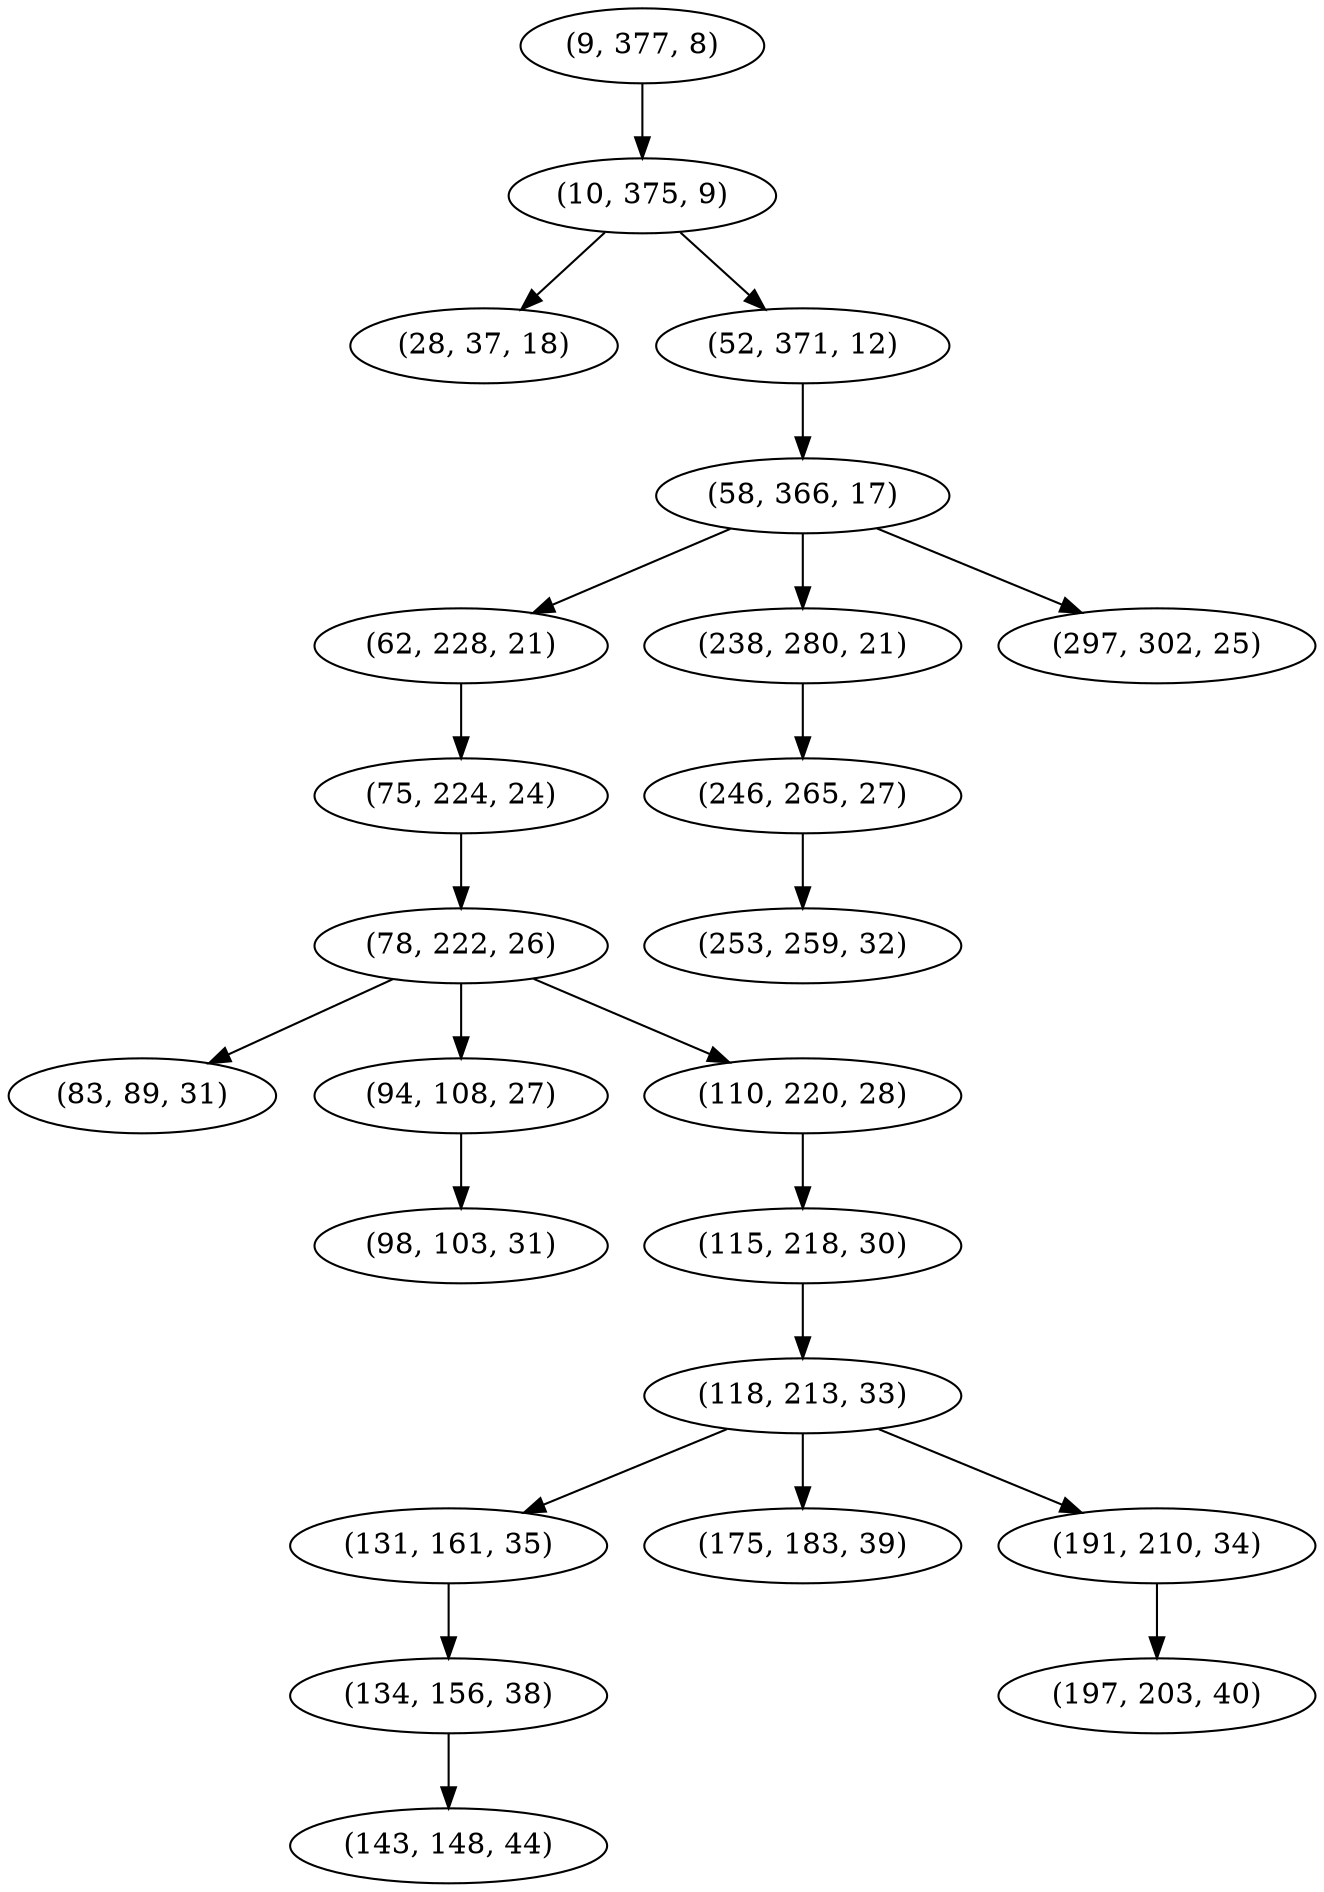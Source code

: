 digraph tree {
    "(9, 377, 8)";
    "(10, 375, 9)";
    "(28, 37, 18)";
    "(52, 371, 12)";
    "(58, 366, 17)";
    "(62, 228, 21)";
    "(75, 224, 24)";
    "(78, 222, 26)";
    "(83, 89, 31)";
    "(94, 108, 27)";
    "(98, 103, 31)";
    "(110, 220, 28)";
    "(115, 218, 30)";
    "(118, 213, 33)";
    "(131, 161, 35)";
    "(134, 156, 38)";
    "(143, 148, 44)";
    "(175, 183, 39)";
    "(191, 210, 34)";
    "(197, 203, 40)";
    "(238, 280, 21)";
    "(246, 265, 27)";
    "(253, 259, 32)";
    "(297, 302, 25)";
    "(9, 377, 8)" -> "(10, 375, 9)";
    "(10, 375, 9)" -> "(28, 37, 18)";
    "(10, 375, 9)" -> "(52, 371, 12)";
    "(52, 371, 12)" -> "(58, 366, 17)";
    "(58, 366, 17)" -> "(62, 228, 21)";
    "(58, 366, 17)" -> "(238, 280, 21)";
    "(58, 366, 17)" -> "(297, 302, 25)";
    "(62, 228, 21)" -> "(75, 224, 24)";
    "(75, 224, 24)" -> "(78, 222, 26)";
    "(78, 222, 26)" -> "(83, 89, 31)";
    "(78, 222, 26)" -> "(94, 108, 27)";
    "(78, 222, 26)" -> "(110, 220, 28)";
    "(94, 108, 27)" -> "(98, 103, 31)";
    "(110, 220, 28)" -> "(115, 218, 30)";
    "(115, 218, 30)" -> "(118, 213, 33)";
    "(118, 213, 33)" -> "(131, 161, 35)";
    "(118, 213, 33)" -> "(175, 183, 39)";
    "(118, 213, 33)" -> "(191, 210, 34)";
    "(131, 161, 35)" -> "(134, 156, 38)";
    "(134, 156, 38)" -> "(143, 148, 44)";
    "(191, 210, 34)" -> "(197, 203, 40)";
    "(238, 280, 21)" -> "(246, 265, 27)";
    "(246, 265, 27)" -> "(253, 259, 32)";
}
